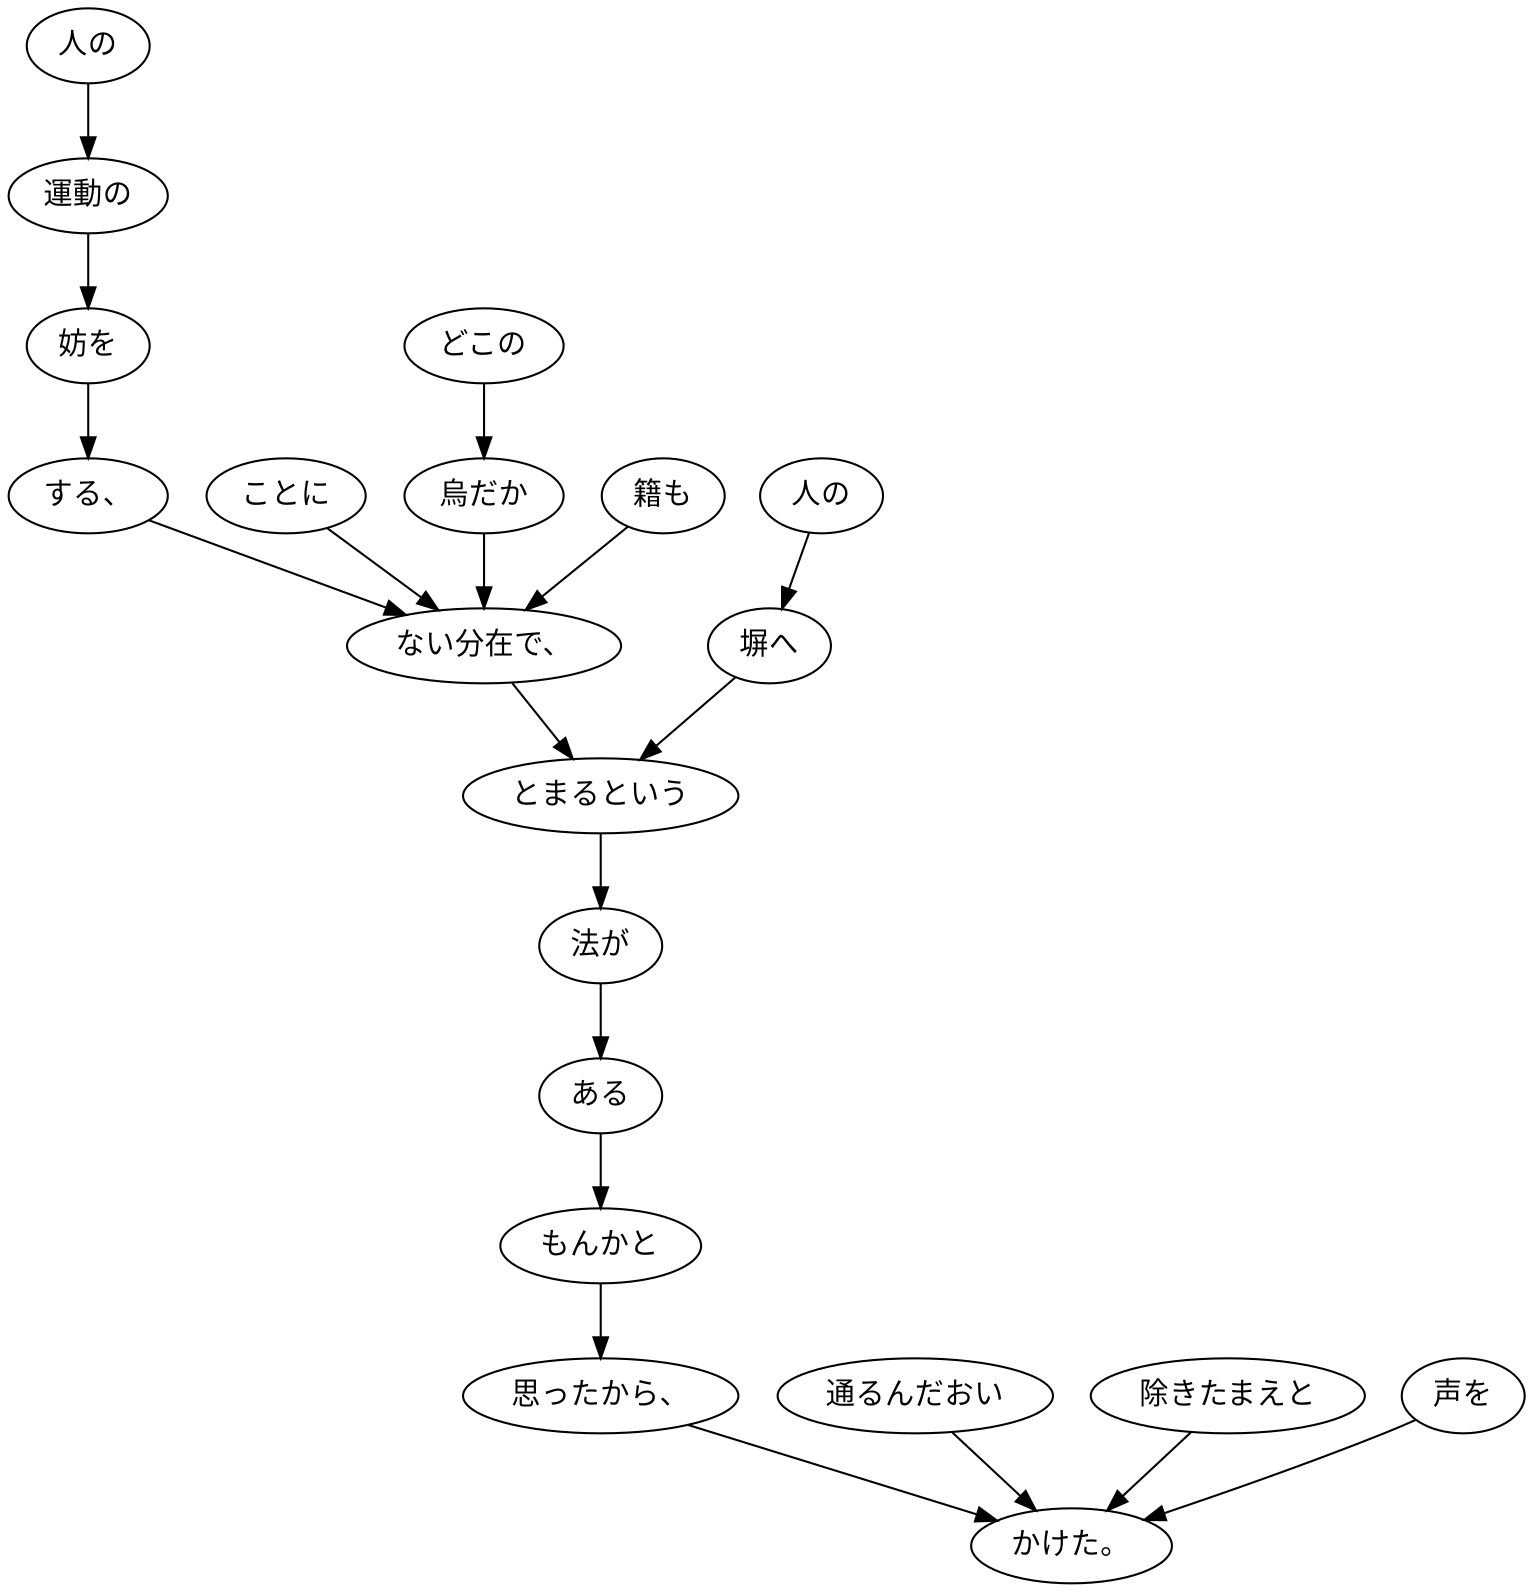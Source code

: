 digraph graph4126 {
	node0 [label="人の"];
	node1 [label="運動の"];
	node2 [label="妨を"];
	node3 [label="する、"];
	node4 [label="ことに"];
	node5 [label="どこの"];
	node6 [label="烏だか"];
	node7 [label="籍も"];
	node8 [label="ない分在で、"];
	node9 [label="人の"];
	node10 [label="塀へ"];
	node11 [label="とまるという"];
	node12 [label="法が"];
	node13 [label="ある"];
	node14 [label="もんかと"];
	node15 [label="思ったから、"];
	node16 [label="通るんだおい"];
	node17 [label="除きたまえと"];
	node18 [label="声を"];
	node19 [label="かけた。"];
	node0 -> node1;
	node1 -> node2;
	node2 -> node3;
	node3 -> node8;
	node4 -> node8;
	node5 -> node6;
	node6 -> node8;
	node7 -> node8;
	node8 -> node11;
	node9 -> node10;
	node10 -> node11;
	node11 -> node12;
	node12 -> node13;
	node13 -> node14;
	node14 -> node15;
	node15 -> node19;
	node16 -> node19;
	node17 -> node19;
	node18 -> node19;
}
